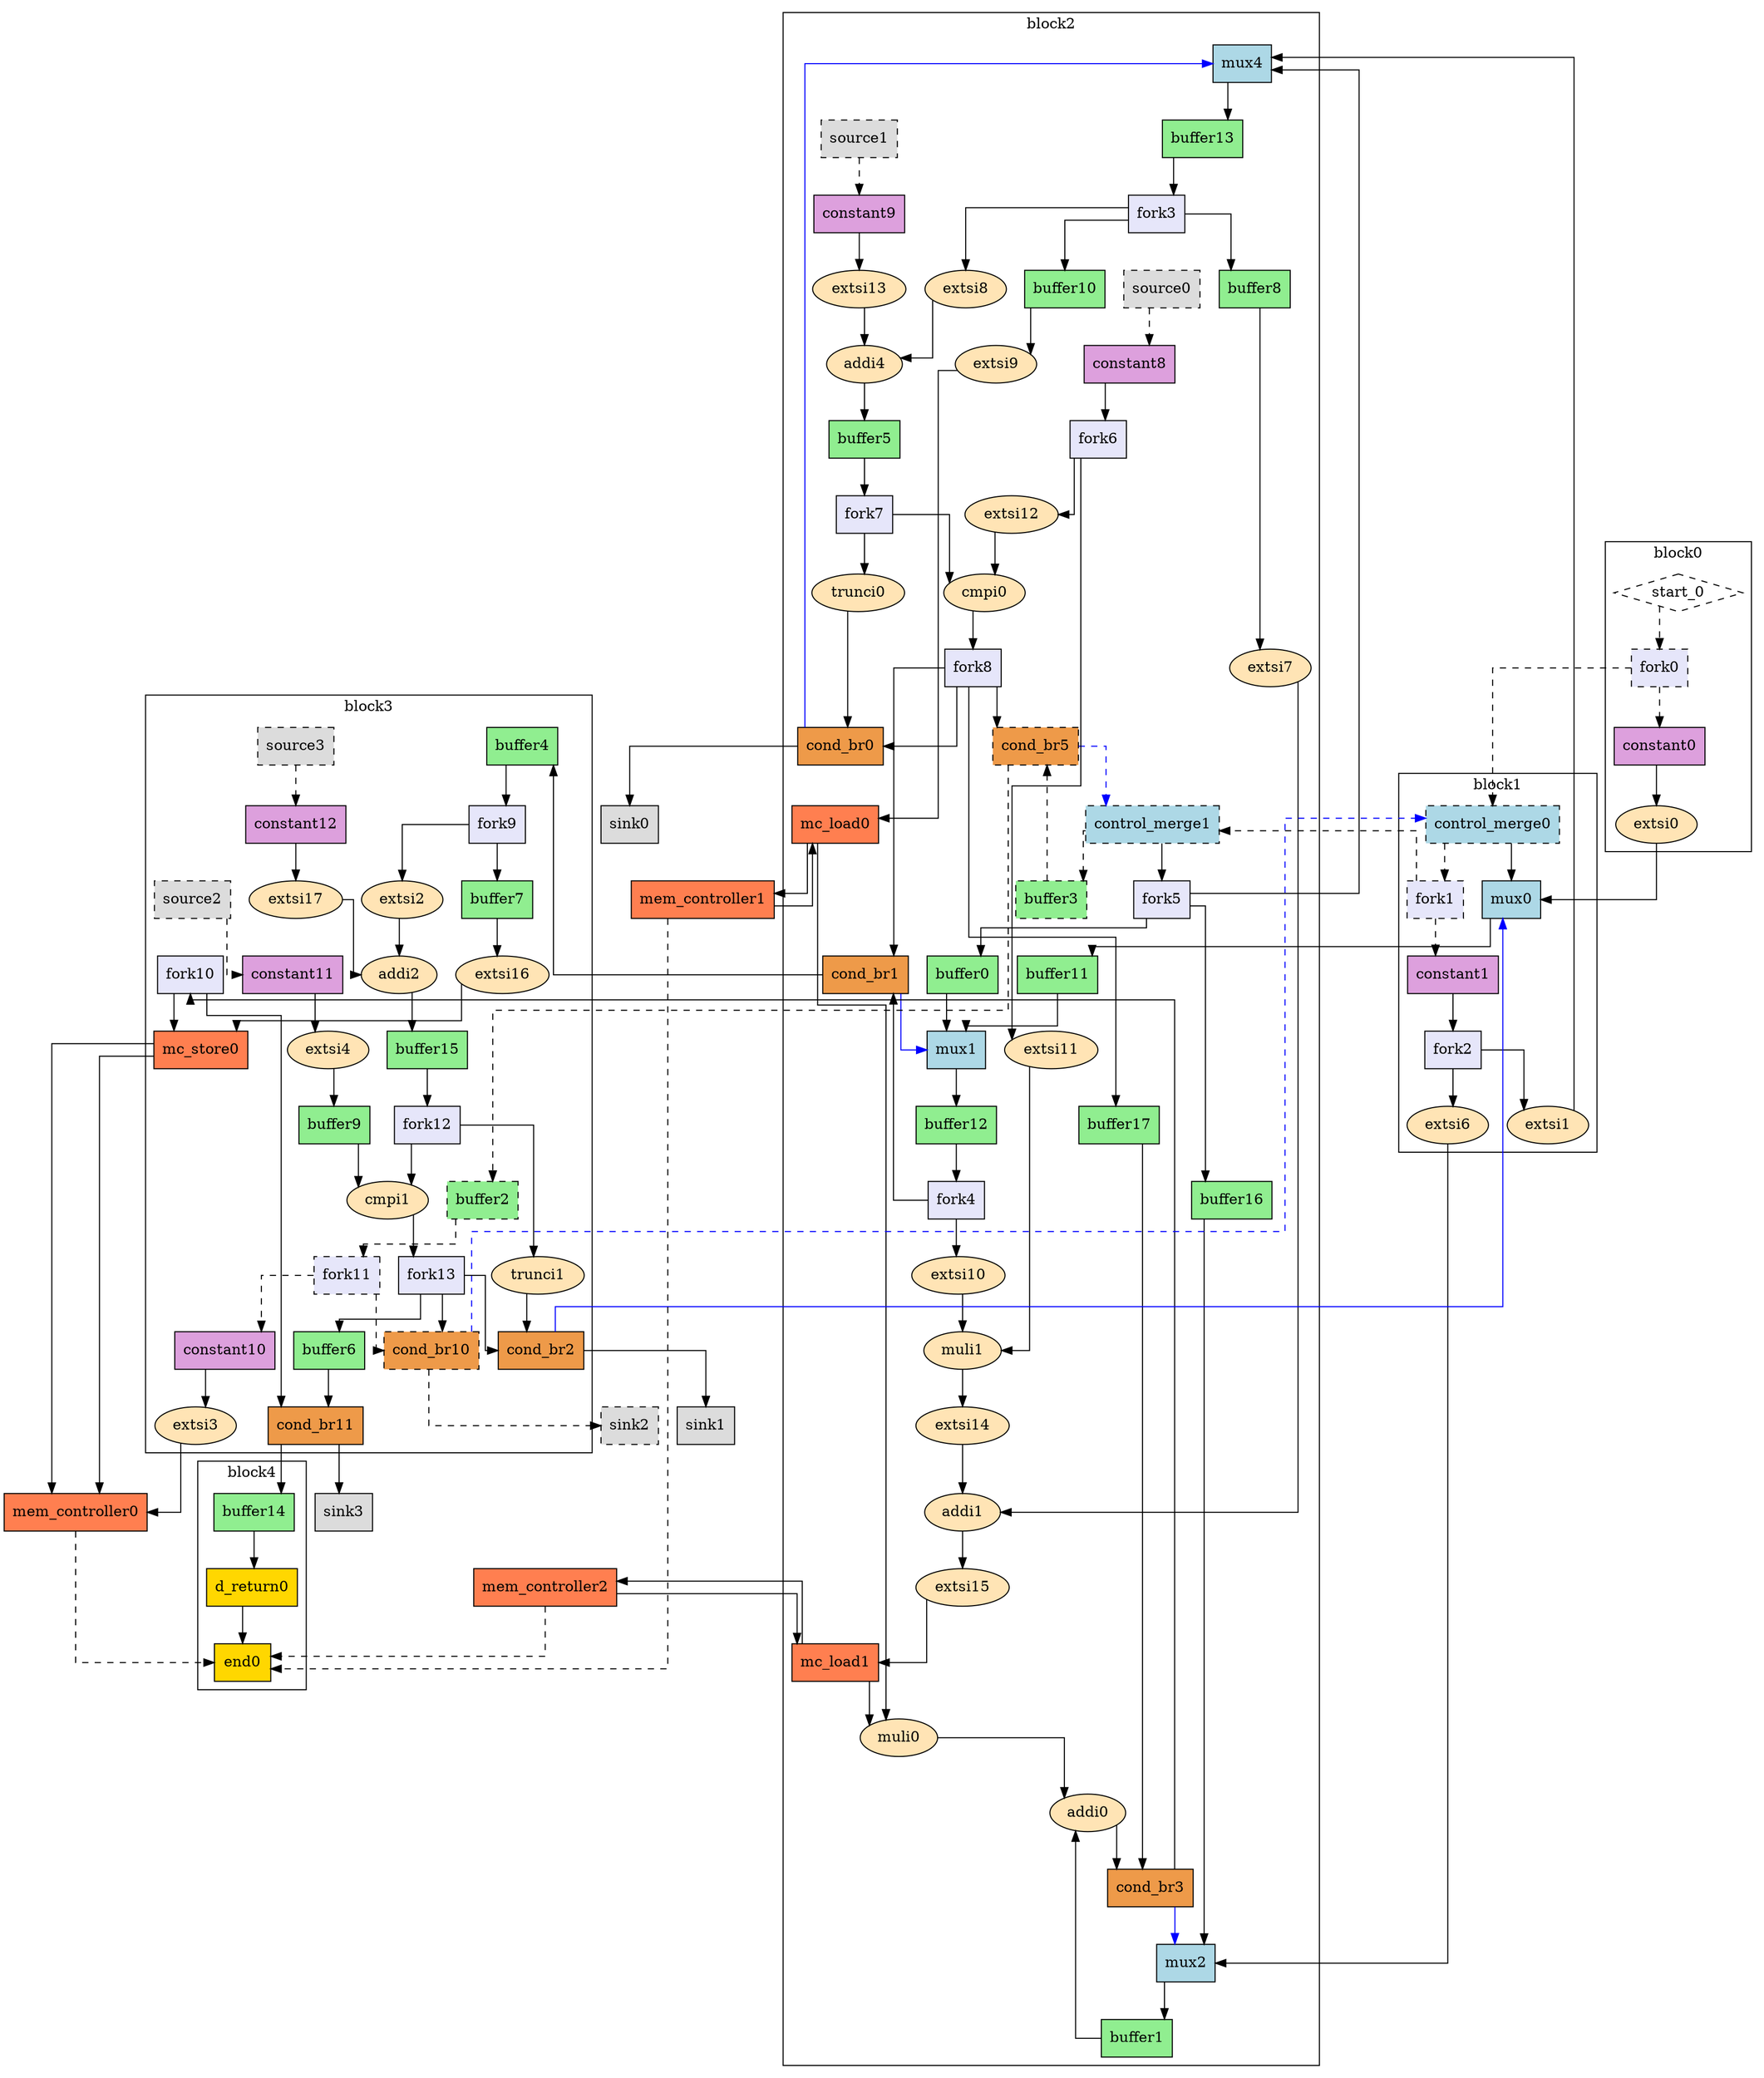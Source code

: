 digraph G {
	graph [bb="0,0,1481.2,1990.5",
		compound=true,
		splines=ortho
	];
	node [label="\N"];
	subgraph cluster0 {
		graph [bb="8,1172.5,126,1474",
			label=block0,
			lheight=0.23,
			lp="67,1461.8",
			lwidth=0.51
		];
		start_0	[bbID=1,
			control=true,
			height=0.5,
			in="in1:0",
			label=start_0,
			mlir_op="handshake.arg",
			out="out1:0",
			pos="67,1423.5",
			shape=diamond,
			style=dashed,
			type=Entry,
			width=1.4141];
		fork0	[bbID=1,
			delay="0.000 0.100 0.100 100.000 100.000 100.000 100.000 100.000",
			fillcolor=lavender,
			height=0.5,
			in="in1:0",
			label=fork0,
			mlir_op="handshake.fork",
			out="out1:0 out2:0",
			pos="84,1351.5",
			shape=box,
			style="filled, dashed",
			type=Fork,
			width=0.75];
		start_0 -> fork0	[from=out1,
			pos="e,84,1369.7 84,1411.3 84,1411.3 84,1381.2 84,1381.2",
			style=dashed,
			to=in1];
		constant0	[bbID=1,
			delay="0.000 0.000 0.000 0.000 0.000 0.000 0.000 0.000",
			fillcolor=plum,
			height=0.5,
			in="in1:1",
			label=constant0,
			mlir_op="handshake.constant",
			out="out1:1",
			pos="84,1275",
			shape=box,
			style=filled,
			type=Constant,
			value="0x00000000",
			width=0.94097];
		fork0 -> constant0	[from=out2,
			pos="e,84,1293.3 84,1333.4 84,1333.4 84,1304.8 84,1304.8",
			style=dashed,
			to=in1];
		extsi0	[II=1,
			bbID=1,
			delay="0.672 0.672 1.397 1.397 100.000 100.000 100.000 100.000",
			fillcolor=moccasin,
			height=0.5,
			in="in1:1",
			label=extsi0,
			latency=0,
			mlir_op="arith.extsi",
			op=sext_op,
			out="out1:8",
			pos="84,1198.5",
			shape=oval,
			style=filled,
			type=Operator,
			width=0.91462];
		constant0 -> extsi0	[from=out1,
			pos="e,84,1216.8 84,1256.9 84,1256.9 84,1228.3 84,1228.3",
			to=in1];
	}
	subgraph cluster2 {
		graph [bb="314,8,759,1982.5",
			label=block2,
			lheight=0.23,
			lp="536.5,1970.2",
			lwidth=0.51
		];
		mux4	[bbID=3,
			delay="1.412 1.397 0.000 1.412 1.397 1.412 100.000 100.000",
			fillcolor=lightblue,
			height=0.5,
			in="in1?:1 in2:8 in3:8",
			label=mux4,
			mlir_op="handshake.mux",
			out="out1:8",
			pos="658,1932",
			shape=box,
			style=filled,
			type=Mux,
			width=0.75];
		buffer13	[bbID=3,
			delay="0.000 0.000 0.000 0.000 0.000 0.000 0.000 0.000",
			fillcolor=lightgreen,
			height=0.5,
			in="in1:8",
			label=buffer13,
			mlir_op="handshake.buffer",
			out="out1:8",
			pos="592,1860",
			shape=box,
			slots=1,
			style=filled,
			transparent=false,
			type=Buffer,
			width=0.86806];
		mux4 -> buffer13	[from=out1,
			pos="e,623.61,1860 641.46,1913.8 641.46,1892.5 641.46,1860 641.46,1860 641.46,1860 635.12,1860 635.12,1860",
			to=in1];
		fork3	[bbID=3,
			delay="0.000 0.100 0.100 100.000 100.000 100.000 100.000 100.000",
			fillcolor=lavender,
			height=0.5,
			in="in1:8",
			label=fork3,
			mlir_op="handshake.fork",
			out="out1:8 out2:8 out3:8",
			pos="546,1788",
			shape=box,
			style=filled,
			type=Fork,
			width=0.75];
		buffer13 -> fork3	[from=out1,
			pos="e,566.87,1806.4 566.87,1841.8 566.87,1841.8 566.87,1817.9 566.87,1817.9",
			to=in1];
		buffer8	[bbID=3,
			delay="0.000 0.000 0.000 0.000 0.000 0.000 0.000 0.000",
			fillcolor=lightgreen,
			height=0.5,
			in="in1:8",
			label=buffer8,
			mlir_op="handshake.buffer",
			out="out1:8",
			pos="350,1716",
			shape=box,
			slots=3,
			style=filled,
			transparent=true,
			type=Buffer,
			width=0.77431];
		fork3 -> buffer8	[from=out1,
			pos="e,350,1734.2 518.75,1788 464.89,1788 350,1788 350,1788 350,1788 350,1745.7 350,1745.7",
			to=in1];
		extsi8	[II=1,
			bbID=3,
			delay="0.672 0.672 1.397 1.397 100.000 100.000 100.000 100.000",
			fillcolor=moccasin,
			height=0.5,
			in="in1:8",
			label=extsi8,
			latency=0,
			mlir_op="arith.extsi",
			op=sext_op,
			out="out1:9",
			pos="605,1716",
			shape=oval,
			style=filled,
			type=Operator,
			width=0.91462];
		fork3 -> extsi8	[from=out2,
			pos="e,571.63,1716 563.16,1769.8 563.16,1748.5 563.16,1716 563.16,1716 563.16,1716 564.01,1716 564.01,1716",
			to=in1];
		buffer10	[bbID=3,
			delay="0.000 0.000 0.000 0.000 0.000 0.000 0.000 0.000",
			fillcolor=lightgreen,
			height=0.5,
			in="in1:8",
			label=buffer10,
			mlir_op="handshake.buffer",
			out="out1:8",
			pos="523,1716",
			shape=box,
			slots=3,
			style=filled,
			transparent=true,
			type=Buffer,
			width=0.86806];
		fork3 -> buffer10	[from=out3,
			pos="e,536.63,1734.4 536.63,1769.8 536.63,1769.8 536.63,1745.9 536.63,1745.9",
			to=in1];
		extsi7	[II=1,
			bbID=3,
			delay="0.672 0.672 1.397 1.397 100.000 100.000 100.000 100.000",
			fillcolor=moccasin,
			height=0.5,
			in="in1:8",
			label=extsi7,
			latency=0,
			mlir_op="arith.extsi",
			op=sext_op,
			out="out1:17",
			pos="355,1351.5",
			shape=oval,
			style=filled,
			type=Operator,
			width=0.91462];
		buffer8 -> extsi7	[from=out1,
			pos="e,350,1369.6 350,1697.7 350,1697.7 350,1381.2 350,1381.2",
			to=in1];
		addi4	[II=1,
			bbID=3,
			delay="2.047 1.397 1.400 1.409 100.000 100.000 100.000 100.000",
			fillcolor=moccasin,
			height=0.5,
			in="in1:9 in2:9",
			label=addi4,
			latency=0,
			mlir_op="arith.addi",
			op=add_op,
			out="out1:9",
			pos="689,1644",
			shape=oval,
			style=filled,
			type=Operator,
			width=0.87197];
		extsi8 -> addi4	[from=out1,
			pos="e,658.85,1650 628.69,1703 628.69,1683.7 628.69,1650 628.69,1650 628.69,1650 647.33,1650 647.33,1650",
			to=in1];
		extsi9	[II=1,
			bbID=3,
			delay="0.672 0.672 1.397 1.397 100.000 100.000 100.000 100.000",
			fillcolor=moccasin,
			height=0.5,
			in="in1:8",
			label=extsi9,
			latency=0,
			mlir_op="arith.extsi",
			op=sext_op,
			out="out1:32",
			pos="564,1644",
			shape=oval,
			style=filled,
			type=Operator,
			width=0.91462];
		buffer10 -> extsi9	[from=out1,
			pos="e,542.66,1658.1 542.66,1697.8 542.66,1697.8 542.66,1669.6 542.66,1669.6",
			to=in1];
		addi1	[II=1,
			bbID=3,
			delay="2.287 1.397 1.400 1.409 100.000 100.000 100.000 100.000",
			fillcolor=moccasin,
			height=0.5,
			in="in1:17 in2:17",
			label=addi1,
			latency=0,
			mlir_op="arith.addi",
			op=add_op,
			out="out1:17",
			pos="592,538",
			shape=oval,
			style=filled,
			type=Operator,
			width=0.87197];
		extsi7 -> addi1	[from=out1,
			pos="e,560.57,538 365.98,1334.1 365.98,1216.2 365.98,538 365.98,538 365.98,538 549.06,538 549.06,538",
			to=in1];
		extsi15	[II=1,
			bbID=3,
			delay="0.672 0.672 1.397 1.397 100.000 100.000 100.000 100.000",
			fillcolor=moccasin,
			height=0.5,
			in="in1:17",
			label=extsi15,
			latency=0,
			mlir_op="arith.extsi",
			op=sext_op,
			out="out1:32",
			pos="594,466",
			shape=oval,
			style=filled,
			type=Operator,
			width=1.0426];
		addi1 -> extsi15	[from=out1,
			pos="e,592,484.41 592,519.83 592,519.83 592,495.93 592,495.93",
			to=in1];
		buffer5	[bbID=3,
			delay="0.000 0.000 0.000 0.000 0.000 0.000 0.000 0.000",
			fillcolor=lightgreen,
			height=0.5,
			in="in1:9",
			label=buffer5,
			mlir_op="handshake.buffer",
			out="out1:9",
			pos="689,1572",
			shape=box,
			slots=1,
			style=filled,
			transparent=false,
			type=Buffer,
			width=0.77431];
		addi4 -> buffer5	[from=out1,
			pos="e,689,1590.4 689,1625.8 689,1625.8 689,1601.9 689,1601.9",
			to=in1];
		mc_load0	[II=1,
			bbID=3,
			delay="1.412 1.409 0.000 100.000 100.000 100.000 100.000 100.000",
			fillcolor=coral,
			height=0.5,
			in="in1:32 in2:32",
			label=mc_load0,
			latency=2,
			mlir_op="handshake.mc_load",
			op=mc_load_op,
			out="out1:32 out2:32",
			portId=0,
			pos="716,1198.5",
			shape=box,
			style=filled,
			type=Operator,
			width=0.97222];
		extsi9 -> mc_load0	[from=out1,
			pos="e,680.81,1198 595.13,1638 619.83,1638 650.23,1638 650.23,1638 650.23,1638 650.23,1198 650.23,1198 650.23,1198 669.29,1198 669.29,\
1198",
			to=in2];
		muli0	[II=1,
			bbID=3,
			delay="0.000 0.000 0.000 1.409 100.000 100.000 100.000 100.000",
			fillcolor=moccasin,
			height=0.5,
			in="in1:32 in2:32",
			label=muli0,
			latency=4,
			mlir_op="arith.muli",
			op=mul_op,
			out="out1:32",
			pos="639,322",
			shape=oval,
			style=filled,
			type=Operator,
			width=0.91462];
		mc_load0 -> muli0	[from=out1,
			pos="e,672.11,322 751.11,1198 755.79,1198 759,1198 759,1198 759,1198 759,322 759,322 759,322 683.62,322 683.62,322",
			to=in1];
		buffer16	[bbID=3,
			delay="0.000 0.000 0.000 0.000 0.000 0.000 0.000 0.000",
			fillcolor=lightgreen,
			height=0.5,
			in="in1:1",
			label=buffer16,
			mlir_op="handshake.buffer",
			out="out1:1",
			pos="482,838.5",
			shape=box,
			slots=5,
			style=filled,
			transparent=true,
			type=Buffer,
			width=0.86806];
		mux2	[bbID=3,
			delay="1.412 1.397 0.000 1.412 1.397 1.412 100.000 100.000",
			fillcolor=lightblue,
			height=0.5,
			in="in1?:1 in2:32 in3:32",
			label=mux2,
			mlir_op="handshake.mux",
			out="out1:32",
			pos="617,106",
			shape=box,
			style=filled,
			type=Mux,
			width=0.75];
		buffer16 -> mux2	[from=out1,
			pos="e,589.52,115 509.19,820.25 509.19,707.92 509.19,115 509.19,115 509.19,115 578,115 578,115",
			to=in1];
		buffer1	[bbID=3,
			delay="0.000 0.000 0.000 0.000 0.000 0.000 0.000 0.000",
			fillcolor=lightgreen,
			height=0.5,
			in="in1:32",
			label=buffer1,
			mlir_op="handshake.buffer",
			out="out1:32",
			pos="533,34",
			shape=box,
			slots=4,
			style=filled,
			transparent=false,
			type=Buffer,
			width=0.77431];
		mux2 -> buffer1	[from=out1,
			pos="e,540.73,52.222 589.89,97 567.97,97 540.73,97 540.73,97 540.73,97 540.73,63.736 540.73,63.736",
			to=in1];
		addi0	[II=1,
			bbID=3,
			delay="2.287 1.397 1.400 1.409 100.000 100.000 100.000 100.000",
			fillcolor=moccasin,
			height=0.5,
			in="in1:32 in2:32",
			label=addi0,
			latency=0,
			mlir_op="arith.addi",
			op=add_op,
			out="out1:32",
			pos="639,250",
			shape=oval,
			style=filled,
			type=Operator,
			width=0.87197];
		buffer1 -> addi0	[from=out1,
			pos="e,607.2,250 526.99,52.416 526.99,104.65 526.99,250 526.99,250 526.99,250 595.69,250 595.69,250",
			to=in1];
		buffer0	[bbID=3,
			delay="0.000 0.000 0.000 0.000 0.000 0.000 0.000 0.000",
			fillcolor=lightgreen,
			height=0.5,
			in="in1:1",
			label=buffer0,
			mlir_op="handshake.buffer",
			out="out1:1",
			pos="564,1054.5",
			shape=box,
			slots=1,
			style=filled,
			transparent=true,
			type=Buffer,
			width=0.77431];
		mux1	[bbID=3,
			delay="1.412 1.397 0.000 1.412 1.397 1.412 100.000 100.000",
			fillcolor=lightblue,
			height=0.5,
			in="in1?:1 in2:8 in3:8",
			label=mux1,
			mlir_op="handshake.mux",
			out="out1:8",
			pos="604,982.5",
			shape=box,
			style=filled,
			type=Mux,
			width=0.75];
		buffer0 -> mux1	[from=out1,
			pos="e,586.92,1000.9 586.92,1036.3 586.92,1036.3 586.92,1012.4 586.92,1012.4",
			to=in1];
		buffer12	[bbID=3,
			delay="0.000 0.000 0.000 0.000 0.000 0.000 0.000 0.000",
			fillcolor=lightgreen,
			height=0.5,
			in="in1:8",
			label=buffer12,
			mlir_op="handshake.buffer",
			out="out1:8",
			pos="600,910.5",
			shape=box,
			slots=2,
			style=filled,
			transparent=false,
			type=Buffer,
			width=0.86806];
		mux1 -> buffer12	[from=out1,
			pos="e,604,928.91 604,964.33 604,964.33 604,940.43 604,940.43",
			to=in1];
		buffer11	[bbID=3,
			delay="0.000 0.000 0.000 0.000 0.000 0.000 0.000 0.000",
			fillcolor=lightgreen,
			height=0.5,
			in="in1:8",
			label=buffer11,
			mlir_op="handshake.buffer",
			out="out1:8",
			pos="455,1054.5",
			shape=box,
			slots=1,
			style=filled,
			transparent=false,
			type=Buffer,
			width=0.86806];
		buffer11 -> mux1	[from=out1,
			pos="e,581.96,1000.9 472.56,1036.3 472.56,1023.6 472.56,1009 472.56,1009 472.56,1009 581.96,1009 581.96,1009 581.96,1009 581.96,1008.2 \
581.96,1008.2",
			to=in3];
		fork4	[bbID=3,
			delay="0.000 0.100 0.100 100.000 100.000 100.000 100.000 100.000",
			fillcolor=lavender,
			height=0.5,
			in="in1:8",
			label=fork4,
			mlir_op="handshake.fork",
			out="out1:8 out2:8",
			pos="607,838.5",
			shape=box,
			style=filled,
			type=Fork,
			width=0.75];
		buffer12 -> fork4	[from=out1,
			pos="e,605.63,856.91 605.63,892.33 605.63,892.33 605.63,868.43 605.63,868.43",
			to=in1];
		extsi10	[II=1,
			bbID=3,
			delay="0.672 0.672 1.397 1.397 100.000 100.000 100.000 100.000",
			fillcolor=moccasin,
			height=0.5,
			in="in1:8",
			label=extsi10,
			latency=0,
			mlir_op="arith.extsi",
			op=sext_op,
			out="out1:16",
			pos="607,766.5",
			shape=oval,
			style=filled,
			type=Operator,
			width=1.0426];
		fork4 -> extsi10	[from=out2,
			pos="e,607,784.91 607,820.33 607,820.33 607,796.43 607,796.43",
			to=in1];
		cond_br1	[bbID=3,
			delay="0.000 1.409 1.411 1.412 1.400 1.412 100.000 100.000",
			fillcolor=tan2,
			height=0.5,
			in="in1:8 in2?:1",
			label=cond_br1,
			mlir_op="handshake.cond_br",
			out="out1+:8 out2-:8",
			pos="677,1054.5",
			shape=box,
			style=filled,
			type=Branch,
			width=0.93056];
		fork4 -> cond_br1	[from=out1,
			pos="e,666.64,1036.3 634.38,832 650.06,832 666.64,832 666.64,832 666.64,832 666.64,1024.8 666.64,1024.8",
			to=in1];
		muli1	[II=1,
			bbID=3,
			delay="0.000 0.000 0.000 1.409 100.000 100.000 100.000 100.000",
			fillcolor=moccasin,
			height=0.5,
			in="in1:16 in2:16",
			label=muli1,
			latency=4,
			mlir_op="arith.muli",
			op=mul_op,
			out="out1:16",
			pos="592,694.5",
			shape=oval,
			style=filled,
			type=Operator,
			width=0.91462];
		extsi10 -> muli1	[from=out1,
			pos="e,597.2,712.59 597.2,748.7 597.2,748.7 597.2,724.11 597.2,724.11",
			to=in1];
		cond_br1 -> mux1	[color=blue,
			from=out1,
			pos="e,617.94,1000.7 643.33,1048 630.06,1048 617.94,1048 617.94,1048 617.94,1048 617.94,1012.3 617.94,1012.3",
			to=in2];
		extsi14	[II=1,
			bbID=3,
			delay="0.672 0.672 1.397 1.397 100.000 100.000 100.000 100.000",
			fillcolor=moccasin,
			height=0.5,
			in="in1:16",
			label=extsi14,
			latency=0,
			mlir_op="arith.extsi",
			op=sext_op,
			out="out1:17",
			pos="592,622.5",
			shape=oval,
			style=filled,
			type=Operator,
			width=1.0426];
		muli1 -> extsi14	[from=out1,
			pos="e,592,640.91 592,676.33 592,676.33 592,652.43 592,652.43",
			to=in1];
		control_merge1	[bbID=3,
			delay="0.000 1.397 0.000 100.000 100.000 100.000 100.000 100.000",
			fillcolor=lightblue,
			height=0.5,
			in="in1:0 in2:0",
			label=control_merge1,
			mlir_op="handshake.control_merge",
			out="out1:0 out2?:1",
			pos="534,1198.5",
			shape=box,
			style="filled, dashed",
			type=CntrlMerge,
			width=1.4201];
		fork5	[bbID=3,
			delay="0.000 0.100 0.100 100.000 100.000 100.000 100.000 100.000",
			fillcolor=lavender,
			height=0.5,
			in="in1:1",
			label=fork5,
			mlir_op="handshake.fork",
			out="out1:1 out2:1 out3:1",
			pos="504,1126.5",
			shape=box,
			style=filled,
			type=Fork,
			width=0.75];
		control_merge1 -> fork5	[from=out2,
			pos="e,498.92,1144.9 498.92,1180.3 498.92,1180.3 498.92,1156.4 498.92,1156.4",
			to=in1];
		buffer3	[bbID=3,
			delay="0.000 0.000 0.000 0.000 0.000 0.000 0.000 0.000",
			fillcolor=lightgreen,
			height=0.5,
			in="in1:0",
			label=buffer3,
			mlir_op="handshake.buffer",
			out="out1:0",
			pos="577,1126.5",
			shape=box,
			slots=2,
			style="filled, dashed",
			transparent=false,
			type=Buffer,
			width=0.77431];
		control_merge1 -> buffer3	[from=out1,
			pos="e,567.12,1144.9 567.12,1180.3 567.12,1180.3 567.12,1156.4 567.12,1156.4",
			style=dashed,
			to=in1];
		fork5 -> mux4	[from=out2,
			pos="e,647.62,1913.7 514.96,1144.7 514.96,1153.4 514.96,1162 514.96,1162 514.96,1162 647.62,1162 647.62,1162 647.62,1162 647.62,1902.2 \
647.62,1902.2",
			to=in1];
		fork5 -> buffer16	[from=out3,
			pos="e,461.66,856.7 508.63,1108.1 508.63,1077.1 508.63,1018 508.63,1018 508.63,1018 461.66,1018 461.66,1018 461.66,1018 461.66,868.21 \
461.66,868.21",
			to=in1];
		fork5 -> buffer0	[from=out1,
			pos="e,542.62,1072.9 531.25,1126 537.64,1126 542.62,1126 542.62,1126 542.62,1126 542.62,1084.4 542.62,1084.4",
			to=in1];
		cond_br5	[bbID=3,
			delay="0.000 1.409 1.411 1.412 1.400 1.412 100.000 100.000",
			fillcolor=tan2,
			height=0.5,
			in="in1:0 in2?:1",
			label=cond_br5,
			mlir_op="handshake.cond_br",
			out="out1+:0 out2-:0",
			pos="571,1275",
			shape=box,
			style="filled, dashed",
			type=Branch,
			width=0.93056];
		buffer3 -> cond_br5	[from=out1,
			pos="e,594.81,1256.6 594.81,1144.7 594.81,1144.7 594.81,1245.1 594.81,1245.1",
			style=dashed,
			to=in1];
		source0	[bbID=3,
			delay="0.000 0.000 0.000 0.000 0.000 0.000 0.000 0.000",
			fillcolor=gainsboro,
			height=0.5,
			label=source0,
			mlir_op="handshake.source",
			out="out1:0",
			pos="425,1716",
			shape=box,
			style="filled, dashed",
			type=Source,
			width=0.80556];
		constant8	[bbID=3,
			delay="0.000 0.000 0.000 0.000 0.000 0.000 0.000 0.000",
			fillcolor=plum,
			height=0.5,
			in="in1:8",
			label=constant8,
			mlir_op="handshake.constant",
			out="out1:8",
			pos="420,1644",
			shape=box,
			style=filled,
			type=Constant,
			value="0x00000064",
			width=0.94097];
		source0 -> constant8	[from=out1,
			pos="e,424.94,1662.4 424.94,1697.8 424.94,1697.8 424.94,1673.9 424.94,1673.9",
			style=dashed,
			to=in1];
		fork6	[bbID=3,
			delay="0.000 0.100 0.100 100.000 100.000 100.000 100.000 100.000",
			fillcolor=lavender,
			height=0.5,
			in="in1:8",
			label=fork6,
			mlir_op="handshake.fork",
			out="out1:8 out2:8",
			pos="420,1572",
			shape=box,
			style=filled,
			type=Fork,
			width=0.75];
		constant8 -> fork6	[from=out1,
			pos="e,420,1590.4 420,1625.8 420,1625.8 420,1601.9 420,1601.9",
			to=in1];
		extsi11	[II=1,
			bbID=3,
			delay="0.672 0.672 1.397 1.397 100.000 100.000 100.000 100.000",
			fillcolor=moccasin,
			height=0.5,
			in="in1:8",
			label=extsi11,
			latency=0,
			mlir_op="arith.extsi",
			op=sext_op,
			out="out1:16",
			pos="521,982.5",
			shape=oval,
			style=filled,
			type=Operator,
			width=1.0426];
		fork6 -> extsi11	[from=out1,
			pos="e,483.18,982 408.37,1553.7 408.37,1454.1 408.37,982 408.37,982 408.37,982 471.67,982 471.67,982",
			to=in1];
		extsi12	[II=1,
			bbID=3,
			delay="0.672 0.672 1.397 1.397 100.000 100.000 100.000 100.000",
			fillcolor=moccasin,
			height=0.5,
			in="in1:8",
			label=extsi12,
			latency=0,
			mlir_op="arith.extsi",
			op=sext_op,
			out="out1:9",
			pos="556,1500",
			shape=oval,
			style=filled,
			type=Operator,
			width=1.0426];
		fork6 -> extsi12	[from=out2,
			pos="e,524.77,1510.3 447.25,1572 478.3,1572 524.77,1572 524.77,1572 524.77,1572 524.77,1521.8 524.77,1521.8",
			to=in1];
		extsi11 -> muli1	[from=out1,
			pos="e,563.91,704.4 558.99,982 562,982 563.91,982 563.91,982 563.91,982 563.91,715.91 563.91,715.91",
			to=in2];
		cmpi0	[II=1,
			bbID=3,
			delay="1.808 1.397 1.400 1.409 100.000 100.000 100.000 100.000",
			fillcolor=moccasin,
			height=0.5,
			in="in1:9 in2:9",
			label=cmpi0,
			latency=0,
			mlir_op="arith.cmpi<",
			op=icmp_ult_op,
			out="out1:1",
			pos="585,1423.5",
			shape=oval,
			style=filled,
			type=Operator,
			width=0.95727];
		extsi12 -> cmpi0	[from=out1,
			pos="e,572.04,1440.6 572.04,1483.4 572.04,1483.4 572.04,1452.1 572.04,1452.1",
			to=in2];
		fork8	[bbID=3,
			delay="0.000 0.100 0.100 100.000 100.000 100.000 100.000 100.000",
			fillcolor=lavender,
			height=0.5,
			in="in1:1",
			label=fork8,
			mlir_op="handshake.fork",
			out="out1:1 out2:1 out3:1 out4:1",
			pos="618,1351.5",
			shape=box,
			style=filled,
			type=Fork,
			width=0.75];
		cmpi0 -> fork8	[from=out1,
			pos="e,605.23,1370 605.23,1408.6 605.23,1408.6 605.23,1381.5 605.23,1381.5",
			to=in1];
		source1	[bbID=3,
			delay="0.000 0.000 0.000 0.000 0.000 0.000 0.000 0.000",
			fillcolor=gainsboro,
			height=0.5,
			label=source1,
			mlir_op="handshake.source",
			out="out1:0",
			pos="693,1860",
			shape=box,
			style="filled, dashed",
			type=Source,
			width=0.80556];
		constant9	[bbID=3,
			delay="0.000 0.000 0.000 0.000 0.000 0.000 0.000 0.000",
			fillcolor=plum,
			height=0.5,
			in="in1:2",
			label=constant9,
			mlir_op="handshake.constant",
			out="out1:2",
			pos="693,1788",
			shape=box,
			style=filled,
			type=Constant,
			value="0x00000001",
			width=0.94097];
		source1 -> constant9	[from=out1,
			pos="e,693,1806.4 693,1841.8 693,1841.8 693,1817.9 693,1817.9",
			style=dashed,
			to=in1];
		extsi13	[II=1,
			bbID=3,
			delay="0.672 0.672 1.397 1.397 100.000 100.000 100.000 100.000",
			fillcolor=moccasin,
			height=0.5,
			in="in1:2",
			label=extsi13,
			latency=0,
			mlir_op="arith.extsi",
			op=sext_op,
			out="out1:9",
			pos="693,1716",
			shape=oval,
			style=filled,
			type=Operator,
			width=1.0426];
		constant9 -> extsi13	[from=out1,
			pos="e,693,1734.4 693,1769.8 693,1769.8 693,1745.9 693,1745.9",
			to=in1];
		extsi13 -> addi4	[from=out1,
			pos="e,689,1662.4 689,1697.8 689,1697.8 689,1673.9 689,1673.9",
			to=in2];
		muli0 -> addi0	[from=out1,
			pos="e,639,268.41 639,303.83 639,303.83 639,279.93 639,279.93",
			to=in2];
		extsi14 -> addi1	[from=out1,
			pos="e,592,556.3 592,604.16 592,604.16 592,567.81 592,567.81",
			to=in2];
		mc_load1	[II=1,
			bbID=3,
			delay="1.412 1.409 0.000 100.000 100.000 100.000 100.000 100.000",
			fillcolor=coral,
			height=0.5,
			in="in1:32 in2:32",
			label=mc_load1,
			latency=2,
			mlir_op="handshake.mc_load",
			op=mc_load_op,
			out="out1:32 out2:32",
			portId=0,
			pos="666,394",
			shape=box,
			style=filled,
			type=Operator,
			width=0.97222];
		extsi15 -> mc_load1	[from=out1,
			pos="e,638.03,412.22 626.92,457 633.29,457 638.03,457 638.03,457 638.03,457 638.03,423.74 638.03,423.74",
			to=in2];
		mc_load1 -> muli0	[from=out1,
			pos="e,651.46,338.93 651.46,375.83 651.46,375.83 651.46,350.44 651.46,350.44",
			to=in2];
		cond_br3	[bbID=3,
			delay="0.000 1.409 1.411 1.412 1.400 1.412 100.000 100.000",
			fillcolor=tan2,
			height=0.5,
			in="in1:32 in2?:1",
			label=cond_br3,
			mlir_op="handshake.cond_br",
			out="out1+:32 out2-:32",
			pos="678,178",
			shape=box,
			style=filled,
			type=Branch,
			width=0.93056];
		addi0 -> cond_br3	[from=out1,
			pos="e,657.45,196.48 657.45,235.08 657.45,235.08 657.45,208 657.45,208",
			to=in1];
		cond_br3 -> mux2	[color=blue,
			from=out1,
			pos="e,625.8,124.17 644.06,178 634.09,178 625.8,178 625.8,178 625.8,178 625.8,135.68 625.8,135.68",
			to=in2];
		fork7	[bbID=3,
			delay="0.000 0.100 0.100 100.000 100.000 100.000 100.000 100.000",
			fillcolor=lavender,
			height=0.5,
			in="in1:9",
			label=fork7,
			mlir_op="handshake.fork",
			out="out1:9 out2:9",
			pos="689,1500",
			shape=box,
			style=filled,
			type=Fork,
			width=0.75];
		buffer5 -> fork7	[from=out1,
			pos="e,689,1518.4 689,1553.8 689,1553.8 689,1529.9 689,1529.9",
			to=in1];
		fork7 -> cmpi0	[from=out2,
			pos="e,608.19,1437.2 661.64,1500 638.2,1500 608.19,1500 608.19,1500 608.19,1500 608.19,1448.7 608.19,1448.7",
			to=in1];
		trunci0	[II=1,
			bbID=3,
			delay="0.000 0.000 0.000 0.000 0.000 0.000 0.000 0.000",
			fillcolor=moccasin,
			height=0.5,
			in="in1:9",
			label=trunci0,
			latency=0,
			mlir_op="arith.trunci",
			op=trunc_op,
			out="out1:8",
			pos="694,1423.5",
			shape=oval,
			style=filled,
			type=Operator,
			width=1.0284];
		fork7 -> trunci0	[from=out1,
			pos="e,689,1441.8 689,1481.9 689,1481.9 689,1453.3 689,1453.3",
			to=in1];
		cond_br0	[bbID=3,
			delay="0.000 1.409 1.411 1.412 1.400 1.412 100.000 100.000",
			fillcolor=tan2,
			height=0.5,
			in="in1:8 in2?:1",
			label=cond_br0,
			mlir_op="handshake.cond_br",
			out="out1+:8 out2-:8",
			pos="717,1275",
			shape=box,
			style=filled,
			type=Branch,
			width=0.93056];
		trunci0 -> cond_br0	[from=out1,
			pos="e,707.26,1293.2 707.26,1406.5 707.26,1406.5 707.26,1304.7 707.26,1304.7",
			to=in1];
		cond_br0 -> mux4	[color=blue,
			from=out1,
			pos="e,652.85,1913.7 683.05,1284 667.66,1284 652.85,1284 652.85,1284 652.85,1284 652.85,1902.1 652.85,1902.1",
			to=in2];
		fork8 -> cond_br1	[from=out2,
			pos="e,643.14,1060 639.7,1333.3 639.7,1269.4 639.7,1060 639.7,1060 639.7,1060 640.04,1060 640.04,1060",
			to=in2];
		fork8 -> cond_br0	[from=out1,
			pos="e,683.27,1275 641.6,1333.4 641.6,1310.7 641.6,1275 641.6,1275 641.6,1275 671.76,1275 671.76,1275",
			to=in2];
		buffer17	[bbID=3,
			delay="0.000 0.000 0.000 0.000 0.000 0.000 0.000 0.000",
			fillcolor=lightgreen,
			height=0.5,
			in="in1:1",
			label=buffer17,
			mlir_op="handshake.buffer",
			out="out1:1",
			pos="720,910.5",
			shape=box,
			slots=5,
			style=filled,
			transparent=true,
			type=Buffer,
			width=0.86806];
		fork8 -> buffer17	[from=out3,
			pos="e,688.45,910 637.8,1333.1 637.8,1249.5 637.8,910 637.8,910 637.8,910 676.94,910 676.94,910",
			to=in1];
		fork8 -> cond_br5	[from=out4,
			pos="e,597.75,1293.3 597.75,1333.4 597.75,1333.4 597.75,1304.8 597.75,1304.8",
			to=in2];
		buffer17 -> cond_br3	[from=out1,
			pos="e,706.25,196.42 706.25,892.03 706.25,892.03 706.25,207.94 706.25,207.94",
			to=in2];
		cond_br5 -> control_merge1	[color=blue,
			from=out1,
			pos="e,561.31,1216.8 561.31,1256.9 561.31,1256.9 561.31,1228.3 561.31,1228.3",
			style=dashed,
			to=in1];
	}
	subgraph cluster4 {
		graph [bb="1080,368,1164,588.5",
			label=block4,
			lheight=0.23,
			lp="1122,576.25",
			lwidth=0.51
		];
		buffer14	[bbID=5,
			delay="0.000 0.000 0.000 0.000 0.000 0.000 0.000 0.000",
			fillcolor=lightgreen,
			height=0.5,
			in="in1:32",
			label=buffer14,
			mlir_op="handshake.buffer",
			out="out1:32",
			pos="1122,538",
			shape=box,
			slots=1,
			style=filled,
			transparent=false,
			type=Buffer,
			width=0.86806];
		d_return0	[II=1,
			bbID=5,
			delay="1.412 1.397 0.000 100.000 100.000 100.000 100.000 100.000",
			fillcolor=gold,
			height=0.5,
			in="in1:32",
			label=d_return0,
			latency=0,
			mlir_op="handshake.d_return",
			op=ret_op,
			out="out1:32",
			pos="1122,466",
			shape=box,
			style=filled,
			type=Operator,
			width=0.95139];
		buffer14 -> d_return0	[from=out1,
			pos="e,1122,484.41 1122,519.83 1122,519.83 1122,495.93 1122,495.93",
			to=in1];
		end0	[bbID=5,
			delay="1.397 0.000 1.397 1.409 100.000 100.000 100.000 100.000",
			fillcolor=gold,
			height=0.5,
			in="in1:0*e in2:0*e in3:0*e in4:32",
			label=end0,
			mlir_op="handshake.end",
			out="out1:32",
			pos="1125,394",
			shape=box,
			style=filled,
			type=Exit,
			width=0.75];
		d_return0 -> end0	[from=out1,
			pos="e,1125,412.41 1125,447.83 1125,447.83 1125,423.93 1125,423.93",
			to=in4];
	}
	subgraph cluster1 {
		graph [bb="134,884.5,300,1249",
			label=block1,
			lheight=0.23,
			lp="217,1236.8",
			lwidth=0.51
		];
		mux0	[bbID=2,
			delay="1.412 1.397 0.000 1.412 1.397 1.412 100.000 100.000",
			fillcolor=lightblue,
			height=0.5,
			in="in1?:1 in2:8 in3:8",
			label=mux0,
			mlir_op="handshake.mux",
			out="out1:8",
			pos="169,1126.5",
			shape=box,
			style=filled,
			type=Mux,
			width=0.75];
		control_merge0	[bbID=2,
			delay="0.000 1.397 0.000 100.000 100.000 100.000 100.000 100.000",
			fillcolor=lightblue,
			height=0.5,
			in="in1:0 in2:0",
			label=control_merge0,
			mlir_op="handshake.control_merge",
			out="out1:0 out2?:1",
			pos="217,1198.5",
			shape=box,
			style="filled, dashed",
			type=CntrlMerge,
			width=1.4201];
		control_merge0 -> mux0	[from=out2,
			pos="e,180.94,1144.9 180.94,1180.3 180.94,1180.3 180.94,1156.4 180.94,1156.4",
			to=in1];
		fork1	[bbID=2,
			delay="0.000 0.100 0.100 100.000 100.000 100.000 100.000 100.000",
			fillcolor=lavender,
			height=0.5,
			in="in1:0",
			label=fork1,
			mlir_op="handshake.fork",
			out="out1:0 out2:0",
			pos="241,1126.5",
			shape=box,
			style="filled, dashed",
			type=Fork,
			width=0.75];
		control_merge0 -> fork1	[from=out1,
			pos="e,241,1144.9 241,1180.3 241,1180.3 241,1156.4 241,1156.4",
			style=dashed,
			to=in1];
		constant1	[bbID=2,
			delay="0.000 0.000 0.000 0.000 0.000 0.000 0.000 0.000",
			fillcolor=plum,
			height=0.5,
			in="in1:1",
			label=constant1,
			mlir_op="handshake.constant",
			out="out1:1",
			pos="234,1054.5",
			shape=box,
			style=filled,
			type=Constant,
			value="0x00000000",
			width=0.94097];
		fork1 -> constant1	[from=out1,
			pos="e,240.94,1072.9 240.94,1108.3 240.94,1108.3 240.94,1084.4 240.94,1084.4",
			style=dashed,
			to=in1];
		fork2	[bbID=2,
			delay="0.000 0.100 0.100 100.000 100.000 100.000 100.000 100.000",
			fillcolor=lavender,
			height=0.5,
			in="in1:1",
			label=fork2,
			mlir_op="handshake.fork",
			out="out1:1 out2:1",
			pos="234,982.5",
			shape=box,
			style=filled,
			type=Fork,
			width=0.75];
		constant1 -> fork2	[from=out1,
			pos="e,234,1000.9 234,1036.3 234,1036.3 234,1012.4 234,1012.4",
			to=in1];
		extsi1	[II=1,
			bbID=2,
			delay="0.672 0.672 1.397 1.397 100.000 100.000 100.000 100.000",
			fillcolor=moccasin,
			height=0.5,
			in="in1:1",
			label=extsi1,
			latency=0,
			mlir_op="arith.extsi",
			op=sext_op,
			out="out1:8",
			pos="259,910.5",
			shape=oval,
			style=filled,
			type=Operator,
			width=0.91462];
		fork2 -> extsi1	[from=out1,
			pos="e,243.54,926.46 243.54,964.33 243.54,964.33 243.54,937.97 243.54,937.97",
			to=in1];
		extsi6	[II=1,
			bbID=2,
			delay="0.672 0.672 1.397 1.397 100.000 100.000 100.000 100.000",
			fillcolor=moccasin,
			height=0.5,
			in="in1:1",
			label=extsi6,
			latency=0,
			mlir_op="arith.extsi",
			op=sext_op,
			out="out1:32",
			pos="175,910.5",
			shape=oval,
			style=filled,
			type=Operator,
			width=0.91462];
		fork2 -> extsi6	[from=out2,
			pos="e,208.09,910 217,964.21 217,942.73 217,910 217,910 217,910 216.11,910 216.11,910",
			to=in1];
	}
	subgraph cluster3 {
		graph [bb="892,596.5,1253,1325.5",
			label=block3,
			lheight=0.23,
			lp="1072.5,1313.2",
			lwidth=0.51
		];
		buffer4	[bbID=4,
			delay="0.000 0.000 0.000 0.000 0.000 0.000 0.000 0.000",
			fillcolor=lightgreen,
			height=0.5,
			in="in1:8",
			label=buffer4,
			mlir_op="handshake.buffer",
			out="out1:8",
			pos="1215,1275",
			shape=box,
			slots=1,
			style=filled,
			transparent=false,
			type=Buffer,
			width=0.77431];
		fork9	[bbID=4,
			delay="0.000 0.100 0.100 100.000 100.000 100.000 100.000 100.000",
			fillcolor=lavender,
			height=0.5,
			in="in1:8",
			label=fork9,
			mlir_op="handshake.fork",
			out="out1:8 out2:8",
			pos="1214,1198.5",
			shape=box,
			style=filled,
			type=Fork,
			width=0.75];
		buffer4 -> fork9	[from=out1,
			pos="e,1223,1216.8 1223,1256.9 1223,1256.9 1223,1228.3 1223,1228.3",
			to=in1];
		extsi2	[II=1,
			bbID=4,
			delay="0.672 0.672 1.397 1.397 100.000 100.000 100.000 100.000",
			fillcolor=moccasin,
			height=0.5,
			in="in1:8",
			label=extsi2,
			latency=0,
			mlir_op="arith.extsi",
			op=sext_op,
			out="out1:9",
			pos="1135,1126.5",
			shape=oval,
			style=filled,
			type=Operator,
			width=0.91462];
		fork9 -> extsi2	[from=out1,
			pos="e,1135,1144.9 1186.8,1198 1164,1198 1135,1198 1135,1198 1135,1198 1135,1156.4 1135,1156.4",
			to=in1];
		buffer7	[bbID=4,
			delay="0.000 0.000 0.000 0.000 0.000 0.000 0.000 0.000",
			fillcolor=lightgreen,
			height=0.5,
			in="in1:8",
			label=buffer7,
			mlir_op="handshake.buffer",
			out="out1:8",
			pos="1214,1126.5",
			shape=box,
			slots=3,
			style=filled,
			transparent=true,
			type=Buffer,
			width=0.77431];
		fork9 -> buffer7	[from=out2,
			pos="e,1214,1144.9 1214,1180.3 1214,1180.3 1214,1156.4 1214,1156.4",
			to=in1];
		addi2	[II=1,
			bbID=4,
			delay="2.047 1.397 1.400 1.409 100.000 100.000 100.000 100.000",
			fillcolor=moccasin,
			height=0.5,
			in="in1:9 in2:9",
			label=addi2,
			latency=0,
			mlir_op="arith.addi",
			op=add_op,
			out="out1:9",
			pos="1048,1054.5",
			shape=oval,
			style=filled,
			type=Operator,
			width=0.87197];
		extsi2 -> addi2	[from=out1,
			pos="e,1079.7,1054 1101.7,1126 1095.5,1126 1091,1126 1091,1126 1091,1126 1091,1054 1091,1054 1091,1054 1089.9,1054 1089.9,1054",
			to=in1];
		extsi16	[II=1,
			bbID=4,
			delay="0.672 0.672 1.397 1.397 100.000 100.000 100.000 100.000",
			fillcolor=moccasin,
			height=0.5,
			in="in1:8",
			label=extsi16,
			latency=0,
			mlir_op="arith.extsi",
			op=sext_op,
			out="out1:32",
			pos="1135,1054.5",
			shape=oval,
			style=filled,
			type=Operator,
			width=1.0426];
		buffer7 -> extsi16	[from=out1,
			pos="e,1171.2,1060 1185.6,1126 1180.7,1126 1177.1,1126 1177.1,1126 1177.1,1126 1177.1,1060 1177.1,1060 1177.1,1060 1176.5,1060 1176.5,\
1060",
			to=in1];
		buffer15	[bbID=4,
			delay="0.000 0.000 0.000 0.000 0.000 0.000 0.000 0.000",
			fillcolor=lightgreen,
			height=0.5,
			in="in1:9",
			label=buffer15,
			mlir_op="handshake.buffer",
			out="out1:9",
			pos="1090,982.5",
			shape=box,
			slots=1,
			style=filled,
			transparent=false,
			type=Buffer,
			width=0.86806];
		addi2 -> buffer15	[from=out1,
			pos="e,1069.1,1001 1069.1,1040.6 1069.1,1040.6 1069.1,1012.5 1069.1,1012.5",
			to=in1];
		mc_store0	[II=1,
			bbID=4,
			delay="0.672 1.397 1.400 1.409 100.000 100.000 100.000 100.000",
			fillcolor=coral,
			height=0.5,
			in="in1:32 in2:32",
			label=mc_store0,
			latency=0,
			mlir_op="handshake.mc_store",
			op=mc_store_op,
			out="out1:32 out2:32",
			portId=0,
			pos="1208,982.5",
			shape=box,
			style=filled,
			type=Operator,
			width=1.0139];
		extsi16 -> mc_store0	[from=out1,
			pos="e,1181.6,1000.7 1170.3,1048 1176.8,1048 1181.6,1048 1181.6,1048 1181.6,1048 1181.6,1012.3 1181.6,1012.3",
			to=in2];
		fork10	[bbID=4,
			delay="0.000 0.100 0.100 100.000 100.000 100.000 100.000 100.000",
			fillcolor=lavender,
			height=0.5,
			in="in1:32",
			label=fork10,
			mlir_op="handshake.fork",
			out="out1:32 out2:32",
			pos="1218,1054.5",
			shape=box,
			style=filled,
			type=Fork,
			width=0.75];
		fork10 -> mc_store0	[from=out2,
			pos="e,1217.8,1000.9 1217.8,1036.3 1217.8,1036.3 1217.8,1012.4 1217.8,1012.4",
			to=in1];
		cond_br11	[bbID=4,
			delay="0.000 1.409 1.411 1.412 1.400 1.412 100.000 100.000",
			fillcolor=tan2,
			height=0.5,
			in="in1:32 in2?:1",
			label=cond_br11,
			mlir_op="handshake.cond_br",
			out="out1+:32 out2-:32",
			pos="1122,622.5",
			shape=box,
			style=filled,
			type=Branch,
			width=1.0243];
		fork10 -> cond_br11	[from=out1,
			pos="e,1140.6,640.86 1245.2,1048 1249.8,1048 1253,1048 1253,1048 1253,1048 1253,667 1253,667 1253,667 1140.6,667 1140.6,667 1140.6,667 \
1140.6,652.37 1140.6,652.37",
			to=in1];
		buffer2	[bbID=4,
			delay="0.000 0.000 0.000 0.000 0.000 0.000 0.000 0.000",
			fillcolor=lightgreen,
			height=0.5,
			in="in1:0",
			label=buffer2,
			mlir_op="handshake.buffer",
			out="out1:0",
			pos="956,838.5",
			shape=box,
			slots=1,
			style="filled, dashed",
			transparent=false,
			type=Buffer,
			width=0.77431];
		fork11	[bbID=4,
			delay="0.000 0.100 0.100 100.000 100.000 100.000 100.000 100.000",
			fillcolor=lavender,
			height=0.5,
			in="in1:0",
			label=fork11,
			mlir_op="handshake.fork",
			out="out1:0 out2:0",
			pos="957,766.5",
			shape=box,
			style="filled, dashed",
			type=Fork,
			width=0.75];
		buffer2 -> fork11	[from=out1,
			pos="e,956.94,784.91 956.94,820.33 956.94,820.33 956.94,796.43 956.94,796.43",
			style=dashed,
			to=in1];
		constant10	[bbID=4,
			delay="0.000 0.000 0.000 0.000 0.000 0.000 0.000 0.000",
			fillcolor=plum,
			height=0.5,
			in="in1:2",
			label=constant10,
			mlir_op="handshake.constant",
			out="out1:2",
			pos="957,694.5",
			shape=box,
			style=filled,
			type=Constant,
			value="0x00000001",
			width=1.0347];
		fork11 -> constant10	[from=out2,
			pos="e,957,712.91 957,748.33 957,748.33 957,724.43 957,724.43",
			style=dashed,
			to=in1];
		cond_br10	[bbID=4,
			delay="0.000 1.409 1.411 1.412 1.400 1.412 100.000 100.000",
			fillcolor=tan2,
			height=0.5,
			in="in1:0 in2?:1",
			label=cond_br10,
			mlir_op="handshake.cond_br",
			out="out1+:0 out2-:0",
			pos="1049,694.5",
			shape=box,
			style="filled, dashed",
			type=Branch,
			width=1.0243];
		fork11 -> cond_br10	[from=out1,
			pos="e,1020.7,712.91 984.39,766 1001.7,766 1020.7,766 1020.7,766 1020.7,766 1020.7,724.43 1020.7,724.43",
			style=dashed,
			to=in1];
		extsi3	[II=1,
			bbID=4,
			delay="0.672 0.672 1.397 1.397 100.000 100.000 100.000 100.000",
			fillcolor=moccasin,
			height=0.5,
			in="in1:2",
			label=extsi3,
			latency=0,
			mlir_op="arith.extsi",
			op=sext_op,
			out="out1:32",
			pos="1210,622.5",
			shape=oval,
			style=filled,
			type=Operator,
			width=0.91462];
		constant10 -> extsi3	[from=out1,
			pos="e,1210.2,640.91 957,676.26 957,663.6 957,649 957,649 957,649 1210.2,649 1210.2,649 1210.2,649 1210.2,648.19 1210.2,648.19",
			to=in1];
		source2	[bbID=4,
			delay="0.000 0.000 0.000 0.000 0.000 0.000 0.000 0.000",
			fillcolor=gainsboro,
			height=0.5,
			label=source2,
			mlir_op="handshake.source",
			out="out1:0",
			pos="962,1126.5",
			shape=box,
			style="filled, dashed",
			type=Source,
			width=0.80556];
		constant11	[bbID=4,
			delay="0.000 0.000 0.000 0.000 0.000 0.000 0.000 0.000",
			fillcolor=plum,
			height=0.5,
			in="in1:8",
			label=constant11,
			mlir_op="handshake.constant",
			out="out1:8",
			pos="961,1054.5",
			shape=box,
			style=filled,
			type=Constant,
			value="0x00000064",
			width=1.0347];
		source2 -> constant11	[from=out1,
			pos="e,962,1072.9 962,1108.3 962,1108.3 962,1084.4 962,1084.4",
			style=dashed,
			to=in1];
		extsi4	[II=1,
			bbID=4,
			delay="0.672 0.672 1.397 1.397 100.000 100.000 100.000 100.000",
			fillcolor=moccasin,
			height=0.5,
			in="in1:8",
			label=extsi4,
			latency=0,
			mlir_op="arith.extsi",
			op=sext_op,
			out="out1:9",
			pos="957,982.5",
			shape=oval,
			style=filled,
			type=Operator,
			width=0.91462];
		constant11 -> extsi4	[from=out1,
			pos="e,957,1000.9 957,1036.3 957,1036.3 957,1012.4 957,1012.4",
			to=in1];
		buffer9	[bbID=4,
			delay="0.000 0.000 0.000 0.000 0.000 0.000 0.000 0.000",
			fillcolor=lightgreen,
			height=0.5,
			in="in1:9",
			label=buffer9,
			mlir_op="handshake.buffer",
			out="out1:9",
			pos="1010,910.5",
			shape=box,
			slots=1,
			style=filled,
			transparent=false,
			type=Buffer,
			width=0.77431];
		extsi4 -> buffer9	[from=out1,
			pos="e,986.03,928.94 986.03,973.38 986.03,973.38 986.03,940.45 986.03,940.45",
			to=in1];
		cmpi1	[II=1,
			bbID=4,
			delay="1.808 1.397 1.400 1.409 100.000 100.000 100.000 100.000",
			fillcolor=moccasin,
			height=0.5,
			in="in1:9 in2:9",
			label=cmpi1,
			latency=0,
			mlir_op="arith.cmpi<",
			op=icmp_ult_op,
			out="out1:1",
			pos="1094,838.5",
			shape=oval,
			style=filled,
			type=Operator,
			width=0.95727];
		buffer9 -> cmpi1	[from=out1,
			pos="e,1063.3,847.27 1038.2,910 1051,910 1063.3,910 1063.3,910 1063.3,910 1063.3,858.78 1063.3,858.78",
			to=in2];
		source3	[bbID=4,
			delay="0.000 0.000 0.000 0.000 0.000 0.000 0.000 0.000",
			fillcolor=gainsboro,
			height=0.5,
			label=source3,
			mlir_op="handshake.source",
			out="out1:0",
			pos="1047,1275",
			shape=box,
			style="filled, dashed",
			type=Source,
			width=0.80556];
		constant12	[bbID=4,
			delay="0.000 0.000 0.000 0.000 0.000 0.000 0.000 0.000",
			fillcolor=plum,
			height=0.5,
			in="in1:2",
			label=constant12,
			mlir_op="handshake.constant",
			out="out1:2",
			pos="1047,1198.5",
			shape=box,
			style=filled,
			type=Constant,
			value="0x00000001",
			width=1.0347];
		source3 -> constant12	[from=out1,
			pos="e,1047,1216.8 1047,1256.9 1047,1256.9 1047,1228.3 1047,1228.3",
			style=dashed,
			to=in1];
		extsi17	[II=1,
			bbID=4,
			delay="0.672 0.672 1.397 1.397 100.000 100.000 100.000 100.000",
			fillcolor=moccasin,
			height=0.5,
			in="in1:2",
			label=extsi17,
			latency=0,
			mlir_op="arith.extsi",
			op=sext_op,
			out="out1:9",
			pos="1047,1126.5",
			shape=oval,
			style=filled,
			type=Operator,
			width=1.0426];
		constant12 -> extsi17	[from=out1,
			pos="e,1047,1144.9 1047,1180.3 1047,1180.3 1047,1156.4 1047,1156.4",
			to=in1];
		extsi17 -> addi2	[from=out1,
			pos="e,1048,1072.9 1048,1108.3 1048,1108.3 1048,1084.4 1048,1084.4",
			to=in2];
		fork12	[bbID=4,
			delay="0.000 0.100 0.100 100.000 100.000 100.000 100.000 100.000",
			fillcolor=lavender,
			height=0.5,
			in="in1:9",
			label=fork12,
			mlir_op="handshake.fork",
			out="out1:9 out2:9",
			pos="1094,910.5",
			shape=box,
			style=filled,
			type=Fork,
			width=0.75];
		buffer15 -> fork12	[from=out1,
			pos="e,1094,928.91 1094,964.33 1094,964.33 1094,940.43 1094,940.43",
			to=in1];
		trunci1	[II=1,
			bbID=4,
			delay="0.000 0.000 0.000 0.000 0.000 0.000 0.000 0.000",
			fillcolor=moccasin,
			height=0.5,
			in="in1:9",
			label=trunci1,
			latency=0,
			mlir_op="arith.trunci",
			op=trunc_op,
			out="out1:8",
			pos="1203,766.5",
			shape=oval,
			style=filled,
			type=Operator,
			width=1.0284];
		fork12 -> trunci1	[from=out1,
			pos="e,1205.8,784.67 1121.3,910 1154.4,910 1205.8,910 1205.8,910 1205.8,910 1205.8,796.19 1205.8,796.19",
			to=in1];
		fork12 -> cmpi1	[from=out2,
			pos="e,1094,856.91 1094,892.33 1094,892.33 1094,868.43 1094,868.43",
			to=in1];
		cond_br2	[bbID=4,
			delay="0.000 1.409 1.411 1.412 1.400 1.412 100.000 100.000",
			fillcolor=tan2,
			height=0.5,
			in="in1:8 in2?:1",
			label=cond_br2,
			mlir_op="handshake.cond_br",
			out="out1+:8 out2-:8",
			pos="1211,694.5",
			shape=box,
			style=filled,
			type=Branch,
			width=0.93056];
		trunci1 -> cond_br2	[from=out1,
			pos="e,1219.2,712.8 1219.2,750.16 1219.2,750.16 1219.2,724.31 1219.2,724.31",
			to=in1];
		fork13	[bbID=4,
			delay="0.000 0.100 0.100 100.000 100.000 100.000 100.000 100.000",
			fillcolor=lavender,
			height=0.5,
			in="in1:1",
			label=fork13,
			mlir_op="handshake.fork",
			out="out1:1 out2:1 out3:1",
			pos="1103,766.5",
			shape=box,
			style=filled,
			type=Fork,
			width=0.75];
		cmpi1 -> fork13	[from=out1,
			pos="e,1102.2,784.84 1102.2,820.7 1102.2,820.7 1102.2,796.36 1102.2,796.36",
			to=in1];
		fork13 -> cond_br10	[from=out2,
			pos="e,1080.9,712.91 1080.9,748.33 1080.9,748.33 1080.9,724.43 1080.9,724.43",
			to=in2];
		fork13 -> cond_br2	[from=out1,
			pos="e,1198.3,712.67 1121.4,748.25 1121.4,739.12 1121.4,730 1121.4,730 1121.4,730 1198.3,730 1198.3,730 1198.3,730 1198.3,724.18 1198.3,\
724.18",
			to=in2];
		buffer6	[bbID=4,
			delay="0.000 0.000 0.000 0.000 0.000 0.000 0.000 0.000",
			fillcolor=lightgreen,
			height=0.5,
			in="in1:1",
			label=buffer6,
			mlir_op="handshake.buffer",
			out="out1:1",
			pos="1132,694.5",
			shape=box,
			slots=2,
			style=filled,
			transparent=true,
			type=Buffer,
			width=0.77431];
		fork13 -> buffer6	[from=out3,
			pos="e,1112.7,712.91 1112.7,748.33 1112.7,748.33 1112.7,724.43 1112.7,724.43",
			to=in1];
		buffer6 -> cond_br11	[from=out1,
			pos="e,1122.4,640.91 1122.4,676.33 1122.4,676.33 1122.4,652.43 1122.4,652.43",
			to=in2];
	}
	fork0 -> control_merge0	[from=out1,
		pos="e,217,1216.9 111.24,1351 150.15,1351 217,1351 217,1351 217,1351 217,1228.4 217,1228.4",
		style=dashed,
		to=in2];
	extsi0 -> mux0	[from=out1,
		pos="e,153.94,1144.9 117.33,1198 135.34,1198 153.94,1198 153.94,1198 153.94,1198 153.94,1156.4 153.94,1156.4",
		to=in3];
	mem_controller1	[bbID=0,
		bbcount=0,
		delay="0.000 0.000 0.000 0.000 0.000 0.000 0.000 0.000",
		fillcolor=coral,
		height=0.5,
		in="in1:32*l0a",
		label=mem_controller1,
		ldcount=1,
		memory=v,
		mlir_op="handshake.mem_controller",
		out="out1:32*l0d out2:0*e",
		pos="822,1126.5",
		shape=box,
		stcount=0,
		style=filled,
		type=MC,
		width=1.5347];
	mc_load0 -> mem_controller1	[from=out2,
		mem_address=true,
		pos="e,766.58,1132 737.5,1180.3 737.5,1160.6 737.5,1132 737.5,1132 737.5,1132 755.07,1132 755.07,1132",
		to=in1];
	cond_br1 -> buffer4	[from=out2,
		pos="e,1205.1,1256.9 668.99,1072.9 668.99,1119 668.99,1236 668.99,1236 668.99,1236 1205.1,1236 1205.1,1236 1205.1,1236 1205.1,1245.4 \
1205.1,1245.4",
		to=in1];
	mem_controller2	[bbID=0,
		bbcount=0,
		delay="0.000 0.000 0.000 0.000 0.000 0.000 0.000 0.000",
		fillcolor=coral,
		height=0.5,
		in="in1:32*l0a",
		label=mem_controller2,
		ldcount=1,
		memory=m,
		mlir_op="handshake.mem_controller",
		out="out1:32*l0d out2:0*e",
		pos="822,466",
		shape=box,
		stcount=0,
		style=filled,
		type=MC,
		width=1.5347];
	mc_load1 -> mem_controller2	[from=out2,
		mem_address=true,
		pos="e,766.47,475 692.83,412.38 692.83,436.28 692.83,475 692.83,475 692.83,475 754.96,475 754.96,475",
		to=in1];
	cond_br3 -> fork10	[from=out2,
		pos="e,1245.1,1060 711.63,178 835.2,178 1257,178 1257,178 1257,178 1257,1060 1257,1060 1257,1060 1255.8,1060 1255.8,1060",
		to=in1];
	sink0	[bbID=0,
		delay="0.000 0.000 0.000 0.000 0.000 0.000 0.000 0.000",
		fillcolor=gainsboro,
		height=0.5,
		in="in1:8",
		label=sink0,
		mlir_op="handshake.sink",
		pos="857,1198.5",
		shape=box,
		style=filled,
		type=Sink,
		width=0.75];
	cond_br0 -> sink0	[from=out2,
		pos="e,857,1216.6 750.89,1275 792.32,1275 857,1275 857,1275 857,1275 857,1228.1 857,1228.1",
		to=in1];
	cond_br5 -> buffer2	[from=out2,
		pos="e,927.87,844 604.97,1266 620.67,1266 635.9,1266 635.9,1266 635.9,1266 635.9,844 635.9,844 635.9,844 916.36,844 916.36,844",
		style=dashed,
		to=in1];
	mux0 -> buffer11	[from=out1,
		pos="e,435.37,1072.7 178.02,1108.2 178.02,1099.1 178.02,1090 178.02,1090 178.02,1090 435.37,1090 435.37,1090 435.37,1090 435.37,1084.2 \
435.37,1084.2",
		to=in1];
	fork1 -> control_merge1	[from=out2,
		pos="e,482.5,1204 268.47,1126 276.9,1126 283.99,1126 283.99,1126 283.99,1126 283.99,1204 283.99,1204 283.99,1204 470.99,1204 470.99,1204",
		style=dashed,
		to=in2];
	extsi1 -> mux4	[from=out1,
		pos="e,630.53,1932 276.06,926.14 276.06,1054.7 276.06,1932 276.06,1932 276.06,1932 619.02,1932 619.02,1932",
		to=in3];
	extsi6 -> mux2	[from=out1,
		pos="e,589.68,106 175,892.19 175,772.44 175,106 175,106 175,106 578.17,106 578.17,106",
		to=in3];
	mem_controller0	[bbID=0,
		bbcount=1,
		delay="0.000 0.000 0.000 0.000 0.000 0.000 0.000 0.000",
		fillcolor=coral,
		height=0.5,
		in="in1:32*c0 in2:32*s0a in3:32*s0d",
		label=mem_controller0,
		ldcount=0,
		memory=out,
		mlir_op="handshake.mem_controller",
		out="out1:0*e",
		pos="1426,538",
		shape=box,
		stcount=1,
		style=filled,
		type=MC,
		width=1.5347];
	mc_store0 -> mem_controller0	[from=out2,
		mem_address=true,
		pos="e,1449.8,556.48 1245,988 1312.7,988 1449.8,988 1449.8,988 1449.8,988 1449.8,567.99 1449.8,567.99",
		to=in2];
	mc_store0 -> mem_controller0	[from=out1,
		mem_address=false,
		pos="e,1418.4,556.26 1244.7,976 1304.9,976 1418.4,976 1418.4,976 1418.4,976 1418.4,567.78 1418.4,567.78",
		to=in3];
	cond_br11 -> buffer14	[from=out2,
		pos="e,1111.6,556.3 1111.6,604.16 1111.6,604.16 1111.6,567.81 1111.6,567.81",
		to=in1];
	sink3	[bbID=0,
		delay="0.000 0.000 0.000 0.000 0.000 0.000 0.000 0.000",
		fillcolor=gainsboro,
		height=0.5,
		in="in1:32",
		label=sink3,
		mlir_op="handshake.sink",
		pos="1199,538",
		shape=box,
		style=filled,
		type=Sink,
		width=0.75];
	cond_br11 -> sink3	[from=out1,
		pos="e,1201.5,556.06 1132.4,604.23 1132.4,592.71 1132.4,580 1132.4,580 1132.4,580 1201.5,580 1201.5,580 1201.5,580 1201.5,567.57 1201.5,\
567.57",
		to=in1];
	cond_br10 -> control_merge0	[color=blue,
		from=out1,
		pos="e,268.3,1192 1029.3,712.7 1029.3,758.33 1029.3,874 1029.3,874 1029.3,874 344.02,874 344.02,874 344.02,874 344.02,1192 344.02,1192 \
344.02,1192 279.81,1192 279.81,1192",
		style=dashed,
		to=in1];
	sink2	[bbID=0,
		delay="0.000 0.000 0.000 0.000 0.000 0.000 0.000 0.000",
		fillcolor=gainsboro,
		height=0.5,
		in="in1:0",
		label=sink2,
		mlir_op="handshake.sink",
		pos="1288,622.5",
		shape=box,
		style="filled, dashed",
		type=Sink,
		width=0.75];
	cond_br10 -> sink2	[from=out2,
		pos="e,1288,640.67 1048.6,676.25 1048.6,667.12 1048.6,658 1048.6,658 1048.6,658 1288,658 1288,658 1288,658 1288,652.18 1288,652.18",
		style=dashed,
		to=in1];
	extsi3 -> mem_controller0	[from=out1,
		pos="e,1370.3,538 1234.5,610.03 1234.5,586.53 1234.5,538 1234.5,538 1234.5,538 1358.8,538 1358.8,538",
		to=in1];
	cond_br2 -> mux0	[color=blue,
		from=out1,
		pos="e,160.05,1108.3 1244.9,700 1247.4,700 1249,700 1249,700 1249,700 1249,1027 1249,1027 1249,1027 160.05,1027 160.05,1027 160.05,1027 \
160.05,1096.7 160.05,1096.7",
		to=in2];
	sink1	[bbID=0,
		delay="0.000 0.000 0.000 0.000 0.000 0.000 0.000 0.000",
		fillcolor=gainsboro,
		height=0.5,
		in="in1:8",
		label=sink1,
		mlir_op="handshake.sink",
		pos="1360,622.5",
		shape=box,
		style=filled,
		type=Sink,
		width=0.75];
	cond_br2 -> sink1	[from=out2,
		pos="e,1360,640.75 1244.8,688 1288.8,688 1360,688 1360,688 1360,688 1360,652.26 1360,652.26",
		to=in1];
	mem_controller0 -> end0	[from=out1,
		pos="e,1152.2,394 1426,519.76 1426,481.01 1426,394 1426,394 1426,394 1163.8,394 1163.8,394",
		style=dashed,
		to=in1];
	mem_controller1 -> mc_load0	[from=out1,
		mem_address=false,
		pos="e,724,1180.3 766.41,1120 744.3,1120 724,1120 724,1120 724,1120 724,1168.8 724,1168.8",
		to=in1];
	mem_controller1 -> end0	[from=out2,
		pos="e,1097.6,400 877.48,1126 891.11,1126 901.88,1126 901.88,1126 901.88,1126 901.88,400 901.88,400 901.88,400 1086.1,400 1086.1,400",
		style=dashed,
		to=in2];
	mem_controller2 -> mc_load1	[from=out1,
		mem_address=false,
		pos="e,696.92,412.17 766.41,466 733,466 696.92,466 696.92,466 696.92,466 696.92,423.68 696.92,423.68",
		to=in1];
	mem_controller2 -> end0	[from=out2,
		pos="e,1097.6,388 822,447.52 822,424.45 822,388 822,388 822,388 1086.1,388 1086.1,388",
		style=dashed,
		to=in3];
}
